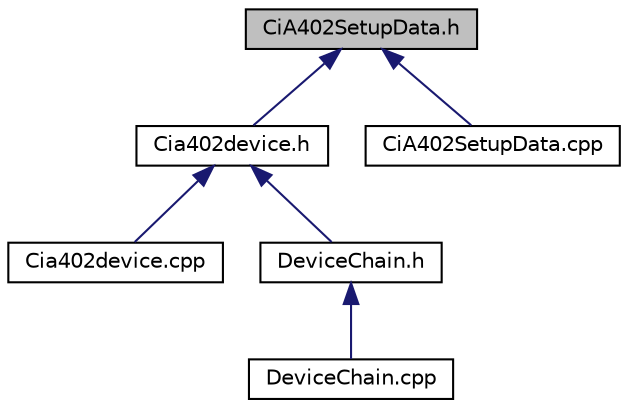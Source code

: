 digraph "CiA402SetupData.h"
{
  bgcolor="transparent";
  edge [fontname="Helvetica",fontsize="10",labelfontname="Helvetica",labelfontsize="10"];
  node [fontname="Helvetica",fontsize="10",shape=record];
  Node1 [label="CiA402SetupData.h",height=0.2,width=0.4,color="black", fillcolor="grey75", style="filled", fontcolor="black"];
  Node1 -> Node2 [dir="back",color="midnightblue",fontsize="10",style="solid"];
  Node2 [label="Cia402device.h",height=0.2,width=0.4,color="black",URL="$Cia402device_8h.html"];
  Node2 -> Node3 [dir="back",color="midnightblue",fontsize="10",style="solid"];
  Node3 [label="Cia402device.cpp",height=0.2,width=0.4,color="black",URL="$Cia402device_8cpp.html"];
  Node2 -> Node4 [dir="back",color="midnightblue",fontsize="10",style="solid"];
  Node4 [label="DeviceChain.h",height=0.2,width=0.4,color="black",URL="$DeviceChain_8h.html"];
  Node4 -> Node5 [dir="back",color="midnightblue",fontsize="10",style="solid"];
  Node5 [label="DeviceChain.cpp",height=0.2,width=0.4,color="black",URL="$DeviceChain_8cpp.html"];
  Node1 -> Node6 [dir="back",color="midnightblue",fontsize="10",style="solid"];
  Node6 [label="CiA402SetupData.cpp",height=0.2,width=0.4,color="black",URL="$CiA402SetupData_8cpp.html"];
}
